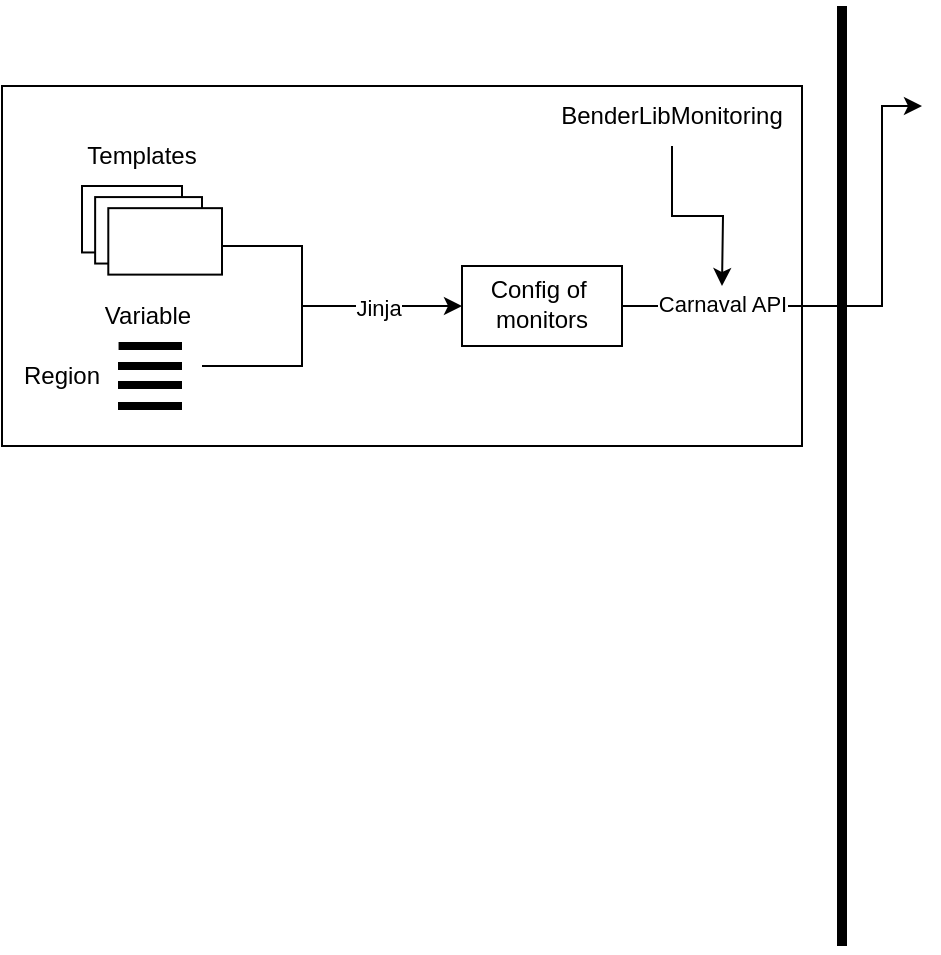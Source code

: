 <mxfile version="21.4.1" type="github">
  <diagram name="Page-1" id="V2lZ7nyOabDfHVRyFV-G">
    <mxGraphModel dx="1026" dy="1675" grid="1" gridSize="10" guides="1" tooltips="1" connect="1" arrows="1" fold="1" page="1" pageScale="1" pageWidth="850" pageHeight="1100" math="0" shadow="0">
      <root>
        <mxCell id="0" />
        <mxCell id="1" parent="0" />
        <mxCell id="Evep3Ppp_aRqOagEn5pP-31" value="" style="endArrow=classic;html=1;rounded=0;exitX=1;exitY=0.5;exitDx=0;exitDy=0;" edge="1" parent="1" source="Evep3Ppp_aRqOagEn5pP-24">
          <mxGeometry width="50" height="50" relative="1" as="geometry">
            <mxPoint x="400" y="190" as="sourcePoint" />
            <mxPoint x="520" y="50" as="targetPoint" />
            <Array as="points">
              <mxPoint x="500" y="150" />
              <mxPoint x="500" y="50" />
            </Array>
          </mxGeometry>
        </mxCell>
        <mxCell id="Evep3Ppp_aRqOagEn5pP-33" value="Carnaval API" style="edgeLabel;html=1;align=center;verticalAlign=middle;resizable=0;points=[];" vertex="1" connectable="0" parent="Evep3Ppp_aRqOagEn5pP-31">
          <mxGeometry x="-0.384" relative="1" as="geometry">
            <mxPoint x="-27" y="-1" as="offset" />
          </mxGeometry>
        </mxCell>
        <mxCell id="Evep3Ppp_aRqOagEn5pP-32" value="" style="endArrow=none;html=1;rounded=0;strokeWidth=5;" edge="1" parent="1">
          <mxGeometry width="50" height="50" relative="1" as="geometry">
            <mxPoint x="480" y="470" as="sourcePoint" />
            <mxPoint x="480" as="targetPoint" />
          </mxGeometry>
        </mxCell>
        <mxCell id="Evep3Ppp_aRqOagEn5pP-36" value="BenderLibMonitoring" style="text;html=1;strokeColor=none;fillColor=none;align=center;verticalAlign=middle;whiteSpace=wrap;rounded=0;" vertex="1" parent="1">
          <mxGeometry x="310" y="40" width="170" height="30" as="geometry" />
        </mxCell>
        <mxCell id="Evep3Ppp_aRqOagEn5pP-40" value="" style="group" vertex="1" connectable="0" parent="1">
          <mxGeometry x="60" y="40" width="400" height="240" as="geometry" />
        </mxCell>
        <mxCell id="Evep3Ppp_aRqOagEn5pP-6" value="Templates" style="text;html=1;strokeColor=none;fillColor=none;align=center;verticalAlign=middle;whiteSpace=wrap;rounded=0;" vertex="1" parent="Evep3Ppp_aRqOagEn5pP-40">
          <mxGeometry x="40" y="20" width="60" height="30" as="geometry" />
        </mxCell>
        <mxCell id="Evep3Ppp_aRqOagEn5pP-7" value="" style="group" vertex="1" connectable="0" parent="Evep3Ppp_aRqOagEn5pP-40">
          <mxGeometry x="30" y="60" width="320" height="180" as="geometry" />
        </mxCell>
        <mxCell id="Evep3Ppp_aRqOagEn5pP-9" value="Variable" style="text;html=1;strokeColor=none;fillColor=none;align=center;verticalAlign=middle;whiteSpace=wrap;rounded=0;" vertex="1" parent="Evep3Ppp_aRqOagEn5pP-7">
          <mxGeometry x="13.28" y="40" width="60" height="30" as="geometry" />
        </mxCell>
        <mxCell id="Evep3Ppp_aRqOagEn5pP-15" value="Region" style="text;html=1;strokeColor=none;fillColor=none;align=center;verticalAlign=middle;whiteSpace=wrap;rounded=0;" vertex="1" parent="Evep3Ppp_aRqOagEn5pP-7">
          <mxGeometry x="-30.0" y="70" width="60" height="30" as="geometry" />
        </mxCell>
        <mxCell id="Evep3Ppp_aRqOagEn5pP-16" value="" style="group" vertex="1" connectable="0" parent="Evep3Ppp_aRqOagEn5pP-7">
          <mxGeometry x="10" y="-10" width="70" height="44.31" as="geometry" />
        </mxCell>
        <mxCell id="Evep3Ppp_aRqOagEn5pP-3" value="" style="rounded=0;whiteSpace=wrap;html=1;" vertex="1" parent="Evep3Ppp_aRqOagEn5pP-16">
          <mxGeometry width="50" height="33.23" as="geometry" />
        </mxCell>
        <mxCell id="Evep3Ppp_aRqOagEn5pP-4" value="" style="rounded=0;whiteSpace=wrap;html=1;" vertex="1" parent="Evep3Ppp_aRqOagEn5pP-16">
          <mxGeometry x="6.57" y="5.54" width="53.43" height="33.23" as="geometry" />
        </mxCell>
        <mxCell id="Evep3Ppp_aRqOagEn5pP-5" value="" style="rounded=0;whiteSpace=wrap;html=1;" vertex="1" parent="Evep3Ppp_aRqOagEn5pP-16">
          <mxGeometry x="13.15" y="11.08" width="56.85" height="33.23" as="geometry" />
        </mxCell>
        <mxCell id="Evep3Ppp_aRqOagEn5pP-19" style="edgeStyle=orthogonalEdgeStyle;rounded=0;orthogonalLoop=1;jettySize=auto;html=1;exitX=1;exitY=0.5;exitDx=0;exitDy=0;" edge="1" parent="Evep3Ppp_aRqOagEn5pP-7" source="Evep3Ppp_aRqOagEn5pP-5">
          <mxGeometry relative="1" as="geometry">
            <mxPoint x="200" y="50" as="targetPoint" />
            <Array as="points">
              <mxPoint x="80" y="20" />
              <mxPoint x="120" y="20" />
              <mxPoint x="120" y="50" />
              <mxPoint x="200" y="50" />
            </Array>
          </mxGeometry>
        </mxCell>
        <mxCell id="Evep3Ppp_aRqOagEn5pP-34" value="Jinja" style="edgeLabel;html=1;align=center;verticalAlign=middle;resizable=0;points=[];" vertex="1" connectable="0" parent="Evep3Ppp_aRqOagEn5pP-19">
          <mxGeometry x="0.449" y="-1" relative="1" as="geometry">
            <mxPoint as="offset" />
          </mxGeometry>
        </mxCell>
        <mxCell id="Evep3Ppp_aRqOagEn5pP-20" value="" style="group" vertex="1" connectable="0" parent="Evep3Ppp_aRqOagEn5pP-7">
          <mxGeometry x="28" y="70" width="32" height="30" as="geometry" />
        </mxCell>
        <mxCell id="Evep3Ppp_aRqOagEn5pP-10" value="" style="endArrow=none;html=1;rounded=0;exitX=0.25;exitY=1;exitDx=0;exitDy=0;strokeWidth=4;" edge="1" parent="Evep3Ppp_aRqOagEn5pP-20" source="Evep3Ppp_aRqOagEn5pP-9">
          <mxGeometry width="50" height="50" relative="1" as="geometry">
            <mxPoint x="-4.72" y="50" as="sourcePoint" />
            <mxPoint x="32" as="targetPoint" />
          </mxGeometry>
        </mxCell>
        <mxCell id="Evep3Ppp_aRqOagEn5pP-11" value="" style="endArrow=none;html=1;rounded=0;exitX=0.25;exitY=1;exitDx=0;exitDy=0;strokeWidth=4;" edge="1" parent="Evep3Ppp_aRqOagEn5pP-20">
          <mxGeometry width="50" height="50" relative="1" as="geometry">
            <mxPoint y="10" as="sourcePoint" />
            <mxPoint x="32" y="10" as="targetPoint" />
          </mxGeometry>
        </mxCell>
        <mxCell id="Evep3Ppp_aRqOagEn5pP-12" value="" style="endArrow=none;html=1;rounded=0;exitX=0.25;exitY=1;exitDx=0;exitDy=0;strokeWidth=4;" edge="1" parent="Evep3Ppp_aRqOagEn5pP-20">
          <mxGeometry width="50" height="50" relative="1" as="geometry">
            <mxPoint y="19.5" as="sourcePoint" />
            <mxPoint x="32" y="19.5" as="targetPoint" />
          </mxGeometry>
        </mxCell>
        <mxCell id="Evep3Ppp_aRqOagEn5pP-13" value="" style="endArrow=none;html=1;rounded=0;exitX=0.25;exitY=1;exitDx=0;exitDy=0;strokeWidth=4;" edge="1" parent="Evep3Ppp_aRqOagEn5pP-20">
          <mxGeometry width="50" height="50" relative="1" as="geometry">
            <mxPoint y="30" as="sourcePoint" />
            <mxPoint x="32" y="30" as="targetPoint" />
          </mxGeometry>
        </mxCell>
        <mxCell id="Evep3Ppp_aRqOagEn5pP-24" value="" style="rounded=0;whiteSpace=wrap;html=1;" vertex="1" parent="Evep3Ppp_aRqOagEn5pP-7">
          <mxGeometry x="200" y="30" width="80" height="40" as="geometry" />
        </mxCell>
        <mxCell id="Evep3Ppp_aRqOagEn5pP-25" value="Config of&amp;nbsp; monitors" style="text;html=1;strokeColor=none;fillColor=none;align=center;verticalAlign=middle;whiteSpace=wrap;rounded=0;" vertex="1" parent="Evep3Ppp_aRqOagEn5pP-7">
          <mxGeometry x="205" y="34.31" width="70" height="30" as="geometry" />
        </mxCell>
        <mxCell id="Evep3Ppp_aRqOagEn5pP-1" value="" style="rounded=0;whiteSpace=wrap;html=1;fillColor=none;gradientColor=none;" vertex="1" parent="Evep3Ppp_aRqOagEn5pP-40">
          <mxGeometry width="400" height="180" as="geometry" />
        </mxCell>
        <mxCell id="Evep3Ppp_aRqOagEn5pP-22" value="" style="endArrow=none;html=1;rounded=0;" edge="1" parent="Evep3Ppp_aRqOagEn5pP-40">
          <mxGeometry width="50" height="50" relative="1" as="geometry">
            <mxPoint x="100" y="140" as="sourcePoint" />
            <mxPoint x="150" y="110" as="targetPoint" />
            <Array as="points">
              <mxPoint x="150" y="140" />
            </Array>
          </mxGeometry>
        </mxCell>
        <mxCell id="Evep3Ppp_aRqOagEn5pP-37" style="edgeStyle=orthogonalEdgeStyle;rounded=0;orthogonalLoop=1;jettySize=auto;html=1;exitX=0.5;exitY=1;exitDx=0;exitDy=0;" edge="1" parent="Evep3Ppp_aRqOagEn5pP-40" source="Evep3Ppp_aRqOagEn5pP-36">
          <mxGeometry relative="1" as="geometry">
            <mxPoint x="360" y="100" as="targetPoint" />
          </mxGeometry>
        </mxCell>
      </root>
    </mxGraphModel>
  </diagram>
</mxfile>
